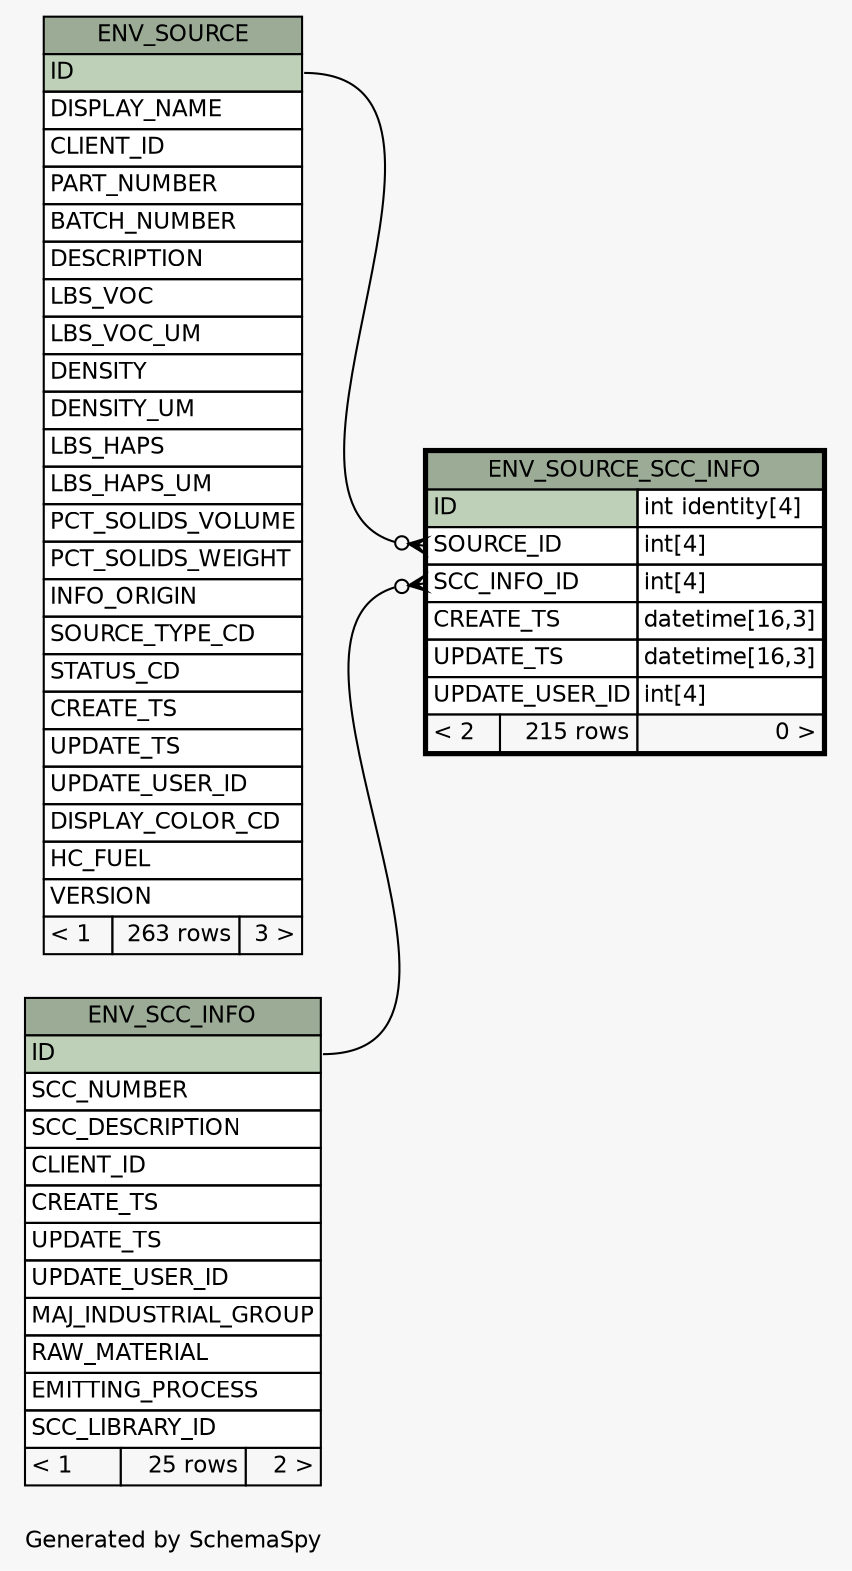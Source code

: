 // dot 2.28.0 on Windows 7 6.1
// SchemaSpy rev 590
digraph "oneDegreeRelationshipsDiagram" {
  graph [
    rankdir="RL"
    bgcolor="#f7f7f7"
    label="\nGenerated by SchemaSpy"
    labeljust="l"
    nodesep="0.18"
    ranksep="0.46"
    fontname="Helvetica"
    fontsize="11"
  ];
  node [
    fontname="Helvetica"
    fontsize="11"
    shape="plaintext"
  ];
  edge [
    arrowsize="0.8"
  ];
  "ENV_SOURCE_SCC_INFO":"SCC_INFO_ID":w -> "ENV_SCC_INFO":"ID":e [arrowhead=none dir=back arrowtail=crowodot];
  "ENV_SOURCE_SCC_INFO":"SOURCE_ID":w -> "ENV_SOURCE":"ID":e [arrowhead=none dir=back arrowtail=crowodot];
  "ENV_SCC_INFO" [
    label=<
    <TABLE BORDER="0" CELLBORDER="1" CELLSPACING="0" BGCOLOR="#ffffff">
      <TR><TD COLSPAN="3" BGCOLOR="#9bab96" ALIGN="CENTER">ENV_SCC_INFO</TD></TR>
      <TR><TD PORT="ID" COLSPAN="3" BGCOLOR="#bed1b8" ALIGN="LEFT">ID</TD></TR>
      <TR><TD PORT="SCC_NUMBER" COLSPAN="3" ALIGN="LEFT">SCC_NUMBER</TD></TR>
      <TR><TD PORT="SCC_DESCRIPTION" COLSPAN="3" ALIGN="LEFT">SCC_DESCRIPTION</TD></TR>
      <TR><TD PORT="CLIENT_ID" COLSPAN="3" ALIGN="LEFT">CLIENT_ID</TD></TR>
      <TR><TD PORT="CREATE_TS" COLSPAN="3" ALIGN="LEFT">CREATE_TS</TD></TR>
      <TR><TD PORT="UPDATE_TS" COLSPAN="3" ALIGN="LEFT">UPDATE_TS</TD></TR>
      <TR><TD PORT="UPDATE_USER_ID" COLSPAN="3" ALIGN="LEFT">UPDATE_USER_ID</TD></TR>
      <TR><TD PORT="MAJ_INDUSTRIAL_GROUP" COLSPAN="3" ALIGN="LEFT">MAJ_INDUSTRIAL_GROUP</TD></TR>
      <TR><TD PORT="RAW_MATERIAL" COLSPAN="3" ALIGN="LEFT">RAW_MATERIAL</TD></TR>
      <TR><TD PORT="EMITTING_PROCESS" COLSPAN="3" ALIGN="LEFT">EMITTING_PROCESS</TD></TR>
      <TR><TD PORT="SCC_LIBRARY_ID" COLSPAN="3" ALIGN="LEFT">SCC_LIBRARY_ID</TD></TR>
      <TR><TD ALIGN="LEFT" BGCOLOR="#f7f7f7">&lt; 1</TD><TD ALIGN="RIGHT" BGCOLOR="#f7f7f7">25 rows</TD><TD ALIGN="RIGHT" BGCOLOR="#f7f7f7">2 &gt;</TD></TR>
    </TABLE>>
    URL="ENV_SCC_INFO.html"
    tooltip="ENV_SCC_INFO"
  ];
  "ENV_SOURCE" [
    label=<
    <TABLE BORDER="0" CELLBORDER="1" CELLSPACING="0" BGCOLOR="#ffffff">
      <TR><TD COLSPAN="3" BGCOLOR="#9bab96" ALIGN="CENTER">ENV_SOURCE</TD></TR>
      <TR><TD PORT="ID" COLSPAN="3" BGCOLOR="#bed1b8" ALIGN="LEFT">ID</TD></TR>
      <TR><TD PORT="DISPLAY_NAME" COLSPAN="3" ALIGN="LEFT">DISPLAY_NAME</TD></TR>
      <TR><TD PORT="CLIENT_ID" COLSPAN="3" ALIGN="LEFT">CLIENT_ID</TD></TR>
      <TR><TD PORT="PART_NUMBER" COLSPAN="3" ALIGN="LEFT">PART_NUMBER</TD></TR>
      <TR><TD PORT="BATCH_NUMBER" COLSPAN="3" ALIGN="LEFT">BATCH_NUMBER</TD></TR>
      <TR><TD PORT="DESCRIPTION" COLSPAN="3" ALIGN="LEFT">DESCRIPTION</TD></TR>
      <TR><TD PORT="LBS_VOC" COLSPAN="3" ALIGN="LEFT">LBS_VOC</TD></TR>
      <TR><TD PORT="LBS_VOC_UM" COLSPAN="3" ALIGN="LEFT">LBS_VOC_UM</TD></TR>
      <TR><TD PORT="DENSITY" COLSPAN="3" ALIGN="LEFT">DENSITY</TD></TR>
      <TR><TD PORT="DENSITY_UM" COLSPAN="3" ALIGN="LEFT">DENSITY_UM</TD></TR>
      <TR><TD PORT="LBS_HAPS" COLSPAN="3" ALIGN="LEFT">LBS_HAPS</TD></TR>
      <TR><TD PORT="LBS_HAPS_UM" COLSPAN="3" ALIGN="LEFT">LBS_HAPS_UM</TD></TR>
      <TR><TD PORT="PCT_SOLIDS_VOLUME" COLSPAN="3" ALIGN="LEFT">PCT_SOLIDS_VOLUME</TD></TR>
      <TR><TD PORT="PCT_SOLIDS_WEIGHT" COLSPAN="3" ALIGN="LEFT">PCT_SOLIDS_WEIGHT</TD></TR>
      <TR><TD PORT="INFO_ORIGIN" COLSPAN="3" ALIGN="LEFT">INFO_ORIGIN</TD></TR>
      <TR><TD PORT="SOURCE_TYPE_CD" COLSPAN="3" ALIGN="LEFT">SOURCE_TYPE_CD</TD></TR>
      <TR><TD PORT="STATUS_CD" COLSPAN="3" ALIGN="LEFT">STATUS_CD</TD></TR>
      <TR><TD PORT="CREATE_TS" COLSPAN="3" ALIGN="LEFT">CREATE_TS</TD></TR>
      <TR><TD PORT="UPDATE_TS" COLSPAN="3" ALIGN="LEFT">UPDATE_TS</TD></TR>
      <TR><TD PORT="UPDATE_USER_ID" COLSPAN="3" ALIGN="LEFT">UPDATE_USER_ID</TD></TR>
      <TR><TD PORT="DISPLAY_COLOR_CD" COLSPAN="3" ALIGN="LEFT">DISPLAY_COLOR_CD</TD></TR>
      <TR><TD PORT="HC_FUEL" COLSPAN="3" ALIGN="LEFT">HC_FUEL</TD></TR>
      <TR><TD PORT="VERSION" COLSPAN="3" ALIGN="LEFT">VERSION</TD></TR>
      <TR><TD ALIGN="LEFT" BGCOLOR="#f7f7f7">&lt; 1</TD><TD ALIGN="RIGHT" BGCOLOR="#f7f7f7">263 rows</TD><TD ALIGN="RIGHT" BGCOLOR="#f7f7f7">3 &gt;</TD></TR>
    </TABLE>>
    URL="ENV_SOURCE.html"
    tooltip="ENV_SOURCE"
  ];
  "ENV_SOURCE_SCC_INFO" [
    label=<
    <TABLE BORDER="2" CELLBORDER="1" CELLSPACING="0" BGCOLOR="#ffffff">
      <TR><TD COLSPAN="3" BGCOLOR="#9bab96" ALIGN="CENTER">ENV_SOURCE_SCC_INFO</TD></TR>
      <TR><TD PORT="ID" COLSPAN="2" BGCOLOR="#bed1b8" ALIGN="LEFT">ID</TD><TD PORT="ID.type" ALIGN="LEFT">int identity[4]</TD></TR>
      <TR><TD PORT="SOURCE_ID" COLSPAN="2" ALIGN="LEFT">SOURCE_ID</TD><TD PORT="SOURCE_ID.type" ALIGN="LEFT">int[4]</TD></TR>
      <TR><TD PORT="SCC_INFO_ID" COLSPAN="2" ALIGN="LEFT">SCC_INFO_ID</TD><TD PORT="SCC_INFO_ID.type" ALIGN="LEFT">int[4]</TD></TR>
      <TR><TD PORT="CREATE_TS" COLSPAN="2" ALIGN="LEFT">CREATE_TS</TD><TD PORT="CREATE_TS.type" ALIGN="LEFT">datetime[16,3]</TD></TR>
      <TR><TD PORT="UPDATE_TS" COLSPAN="2" ALIGN="LEFT">UPDATE_TS</TD><TD PORT="UPDATE_TS.type" ALIGN="LEFT">datetime[16,3]</TD></TR>
      <TR><TD PORT="UPDATE_USER_ID" COLSPAN="2" ALIGN="LEFT">UPDATE_USER_ID</TD><TD PORT="UPDATE_USER_ID.type" ALIGN="LEFT">int[4]</TD></TR>
      <TR><TD ALIGN="LEFT" BGCOLOR="#f7f7f7">&lt; 2</TD><TD ALIGN="RIGHT" BGCOLOR="#f7f7f7">215 rows</TD><TD ALIGN="RIGHT" BGCOLOR="#f7f7f7">0 &gt;</TD></TR>
    </TABLE>>
    URL="ENV_SOURCE_SCC_INFO.html"
    tooltip="ENV_SOURCE_SCC_INFO"
  ];
}
